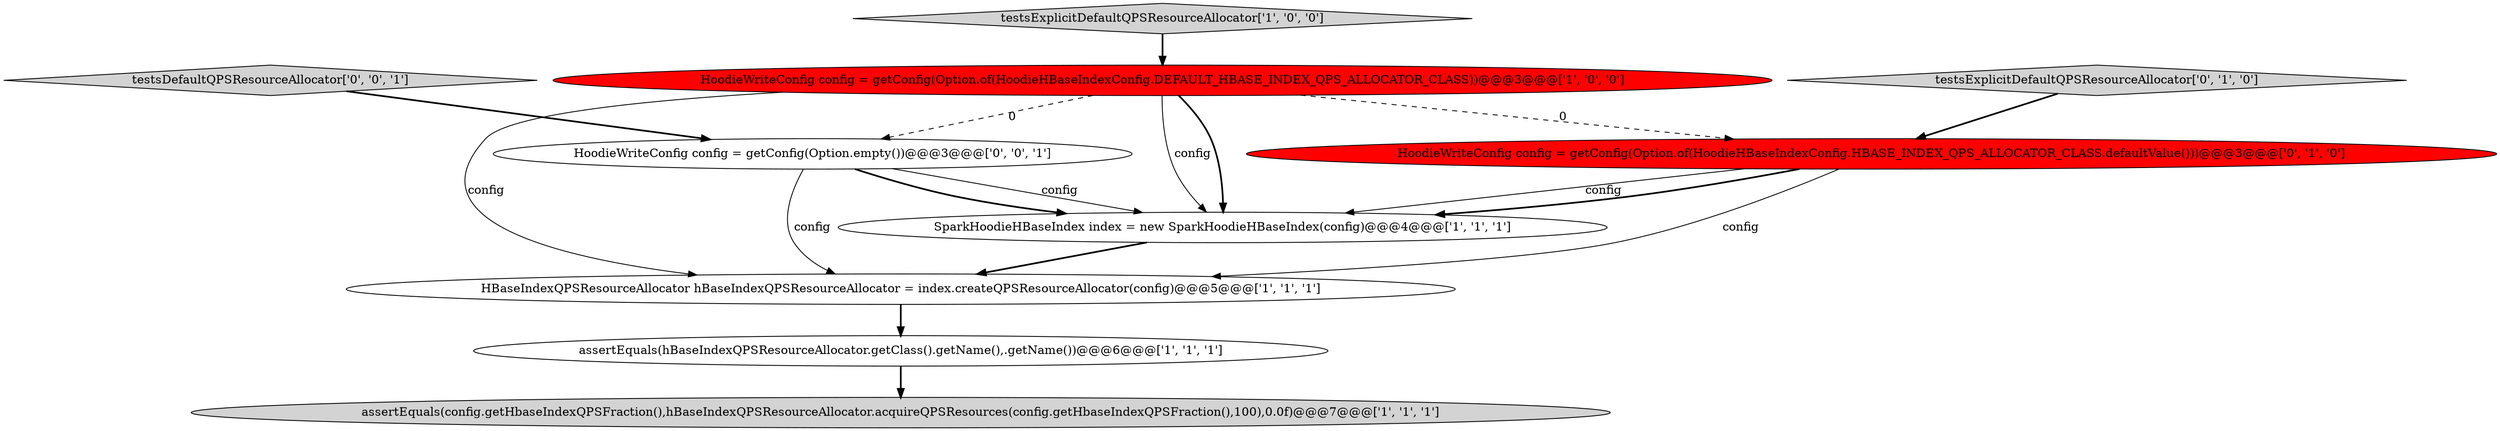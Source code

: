 digraph {
1 [style = filled, label = "HoodieWriteConfig config = getConfig(Option.of(HoodieHBaseIndexConfig.DEFAULT_HBASE_INDEX_QPS_ALLOCATOR_CLASS))@@@3@@@['1', '0', '0']", fillcolor = red, shape = ellipse image = "AAA1AAABBB1BBB"];
3 [style = filled, label = "assertEquals(config.getHbaseIndexQPSFraction(),hBaseIndexQPSResourceAllocator.acquireQPSResources(config.getHbaseIndexQPSFraction(),100),0.0f)@@@7@@@['1', '1', '1']", fillcolor = lightgray, shape = ellipse image = "AAA0AAABBB1BBB"];
6 [style = filled, label = "testsExplicitDefaultQPSResourceAllocator['0', '1', '0']", fillcolor = lightgray, shape = diamond image = "AAA0AAABBB2BBB"];
2 [style = filled, label = "SparkHoodieHBaseIndex index = new SparkHoodieHBaseIndex(config)@@@4@@@['1', '1', '1']", fillcolor = white, shape = ellipse image = "AAA0AAABBB1BBB"];
0 [style = filled, label = "testsExplicitDefaultQPSResourceAllocator['1', '0', '0']", fillcolor = lightgray, shape = diamond image = "AAA0AAABBB1BBB"];
4 [style = filled, label = "HBaseIndexQPSResourceAllocator hBaseIndexQPSResourceAllocator = index.createQPSResourceAllocator(config)@@@5@@@['1', '1', '1']", fillcolor = white, shape = ellipse image = "AAA0AAABBB1BBB"];
5 [style = filled, label = "assertEquals(hBaseIndexQPSResourceAllocator.getClass().getName(),.getName())@@@6@@@['1', '1', '1']", fillcolor = white, shape = ellipse image = "AAA0AAABBB1BBB"];
8 [style = filled, label = "testsDefaultQPSResourceAllocator['0', '0', '1']", fillcolor = lightgray, shape = diamond image = "AAA0AAABBB3BBB"];
9 [style = filled, label = "HoodieWriteConfig config = getConfig(Option.empty())@@@3@@@['0', '0', '1']", fillcolor = white, shape = ellipse image = "AAA0AAABBB3BBB"];
7 [style = filled, label = "HoodieWriteConfig config = getConfig(Option.of(HoodieHBaseIndexConfig.HBASE_INDEX_QPS_ALLOCATOR_CLASS.defaultValue()))@@@3@@@['0', '1', '0']", fillcolor = red, shape = ellipse image = "AAA1AAABBB2BBB"];
1->2 [style = solid, label="config"];
5->3 [style = bold, label=""];
1->9 [style = dashed, label="0"];
1->2 [style = bold, label=""];
7->2 [style = solid, label="config"];
1->4 [style = solid, label="config"];
6->7 [style = bold, label=""];
1->7 [style = dashed, label="0"];
7->4 [style = solid, label="config"];
2->4 [style = bold, label=""];
4->5 [style = bold, label=""];
9->4 [style = solid, label="config"];
0->1 [style = bold, label=""];
7->2 [style = bold, label=""];
9->2 [style = bold, label=""];
8->9 [style = bold, label=""];
9->2 [style = solid, label="config"];
}
